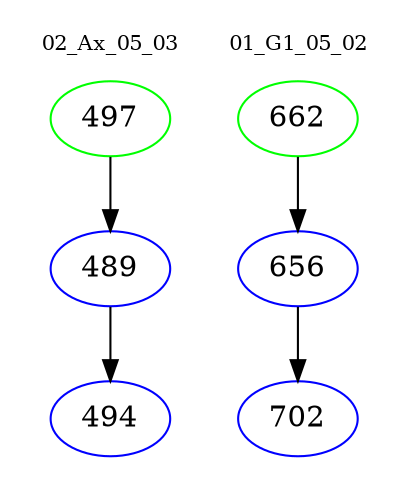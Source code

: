 digraph{
subgraph cluster_0 {
color = white
label = "02_Ax_05_03";
fontsize=10;
T0_497 [label="497", color="green"]
T0_497 -> T0_489 [color="black"]
T0_489 [label="489", color="blue"]
T0_489 -> T0_494 [color="black"]
T0_494 [label="494", color="blue"]
}
subgraph cluster_1 {
color = white
label = "01_G1_05_02";
fontsize=10;
T1_662 [label="662", color="green"]
T1_662 -> T1_656 [color="black"]
T1_656 [label="656", color="blue"]
T1_656 -> T1_702 [color="black"]
T1_702 [label="702", color="blue"]
}
}
